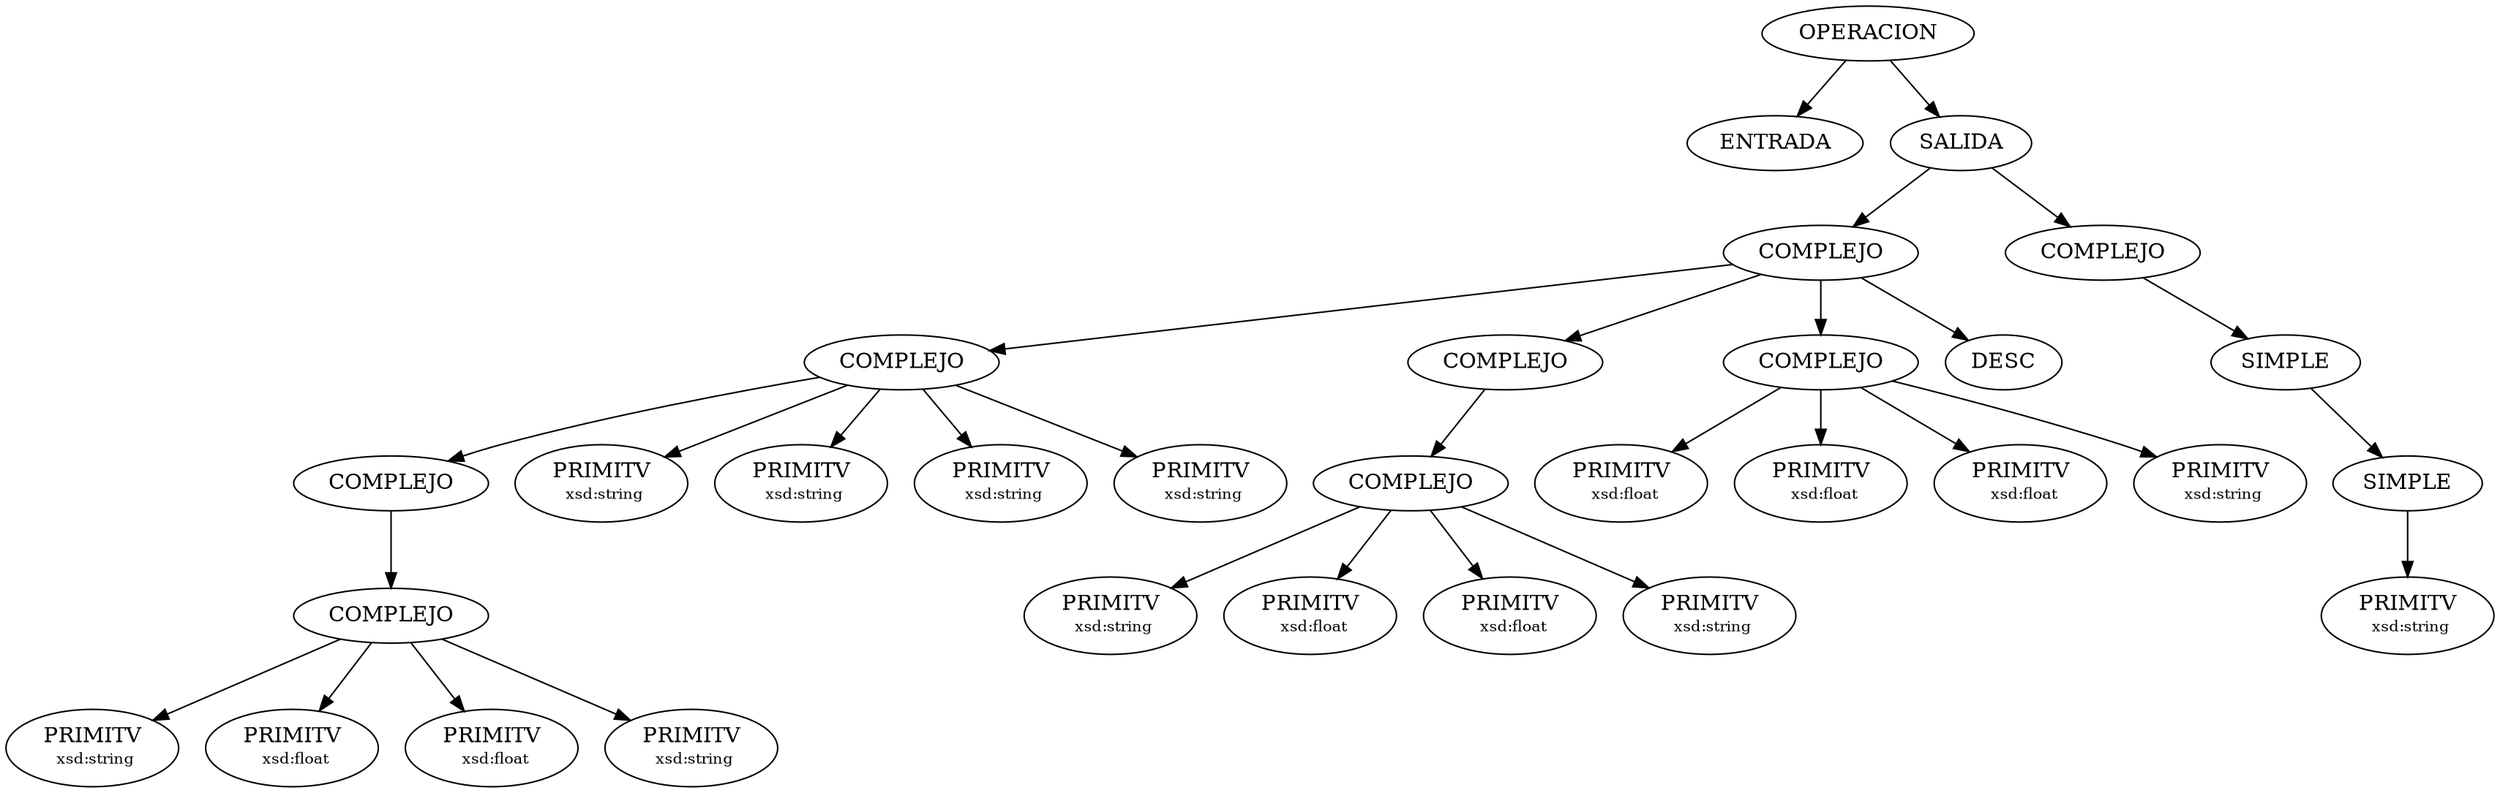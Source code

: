 digraph G
{
N0R0n0 [label="OPERACION"];
N1R0n0 [label=<ENTRADA>];
N1R0n1 [label="SALIDA"];
N2R0n0 [label="COMPLEJO"];
N3R0n0 [label="COMPLEJO"];
N4R2n0 [label="COMPLEJO"];
N5R1n0 [label="COMPLEJO"];
N6R0n0 [label=<PRIMITV<BR/> <FONT POINT-SIZE="10">xsd:string</FONT>>];
N6R0n1 [label=<PRIMITV<BR/> <FONT POINT-SIZE="10">xsd:float</FONT>>];
N6R0n2 [label=<PRIMITV<BR/> <FONT POINT-SIZE="10">xsd:float</FONT>>];
N6R0n3 [label=<PRIMITV<BR/> <FONT POINT-SIZE="10">xsd:string</FONT>>];
N4R2n1 [label=<PRIMITV<BR/> <FONT POINT-SIZE="10">xsd:string</FONT>>];
N4R2n2 [label=<PRIMITV<BR/> <FONT POINT-SIZE="10">xsd:string</FONT>>];
N4R2n3 [label=<PRIMITV<BR/> <FONT POINT-SIZE="10">xsd:string</FONT>>];
N4R2n4 [label=<PRIMITV<BR/> <FONT POINT-SIZE="10">xsd:string</FONT>>];
N3R0n1 [label="COMPLEJO"];
N4R1n0 [label="COMPLEJO"];
N5R0n0 [label=<PRIMITV<BR/> <FONT POINT-SIZE="10">xsd:string</FONT>>];
N5R0n1 [label=<PRIMITV<BR/> <FONT POINT-SIZE="10">xsd:float</FONT>>];
N5R0n2 [label=<PRIMITV<BR/> <FONT POINT-SIZE="10">xsd:float</FONT>>];
N5R0n3 [label=<PRIMITV<BR/> <FONT POINT-SIZE="10">xsd:string</FONT>>];
N3R0n2 [label="COMPLEJO"];
N4R0n0 [label=<PRIMITV<BR/> <FONT POINT-SIZE="10">xsd:float</FONT>>];
N4R0n1 [label=<PRIMITV<BR/> <FONT POINT-SIZE="10">xsd:float</FONT>>];
N4R0n2 [label=<PRIMITV<BR/> <FONT POINT-SIZE="10">xsd:float</FONT>>];
N4R0n3 [label=<PRIMITV<BR/> <FONT POINT-SIZE="10">xsd:string</FONT>>];
N3R0n3 [label=<DESC>];
N2R0n1 [label="COMPLEJO"];
N3R1n0 [label="SIMPLE"];
N4R3n0 [label="SIMPLE"];
N5R2n0 [label=<PRIMITV<BR/> <FONT POINT-SIZE="10">xsd:string</FONT>>];

N0R0n0 -> N1R0n0;
N0R0n0 -> N1R0n1;
N1R0n1 -> N2R0n0;
N2R0n0 -> N3R0n0;
N3R0n0 -> N4R2n0;
N4R2n0 -> N5R1n0;
N5R1n0 -> N6R0n0;
N5R1n0 -> N6R0n1;
N5R1n0 -> N6R0n2;
N5R1n0 -> N6R0n3;
N3R0n0 -> N4R2n1;
N3R0n0 -> N4R2n2;
N3R0n0 -> N4R2n3;
N3R0n0 -> N4R2n4;
N2R0n0 -> N3R0n1;
N3R0n1 -> N4R1n0;
N4R1n0 -> N5R0n0;
N4R1n0 -> N5R0n1;
N4R1n0 -> N5R0n2;
N4R1n0 -> N5R0n3;
N2R0n0 -> N3R0n2;
N3R0n2 -> N4R0n0;
N3R0n2 -> N4R0n1;
N3R0n2 -> N4R0n2;
N3R0n2 -> N4R0n3;
N2R0n0 -> N3R0n3;
N1R0n1 -> N2R0n1;
N2R0n1 -> N3R1n0;
N3R1n0 -> N4R3n0;
N4R3n0 -> N5R2n0;

}
